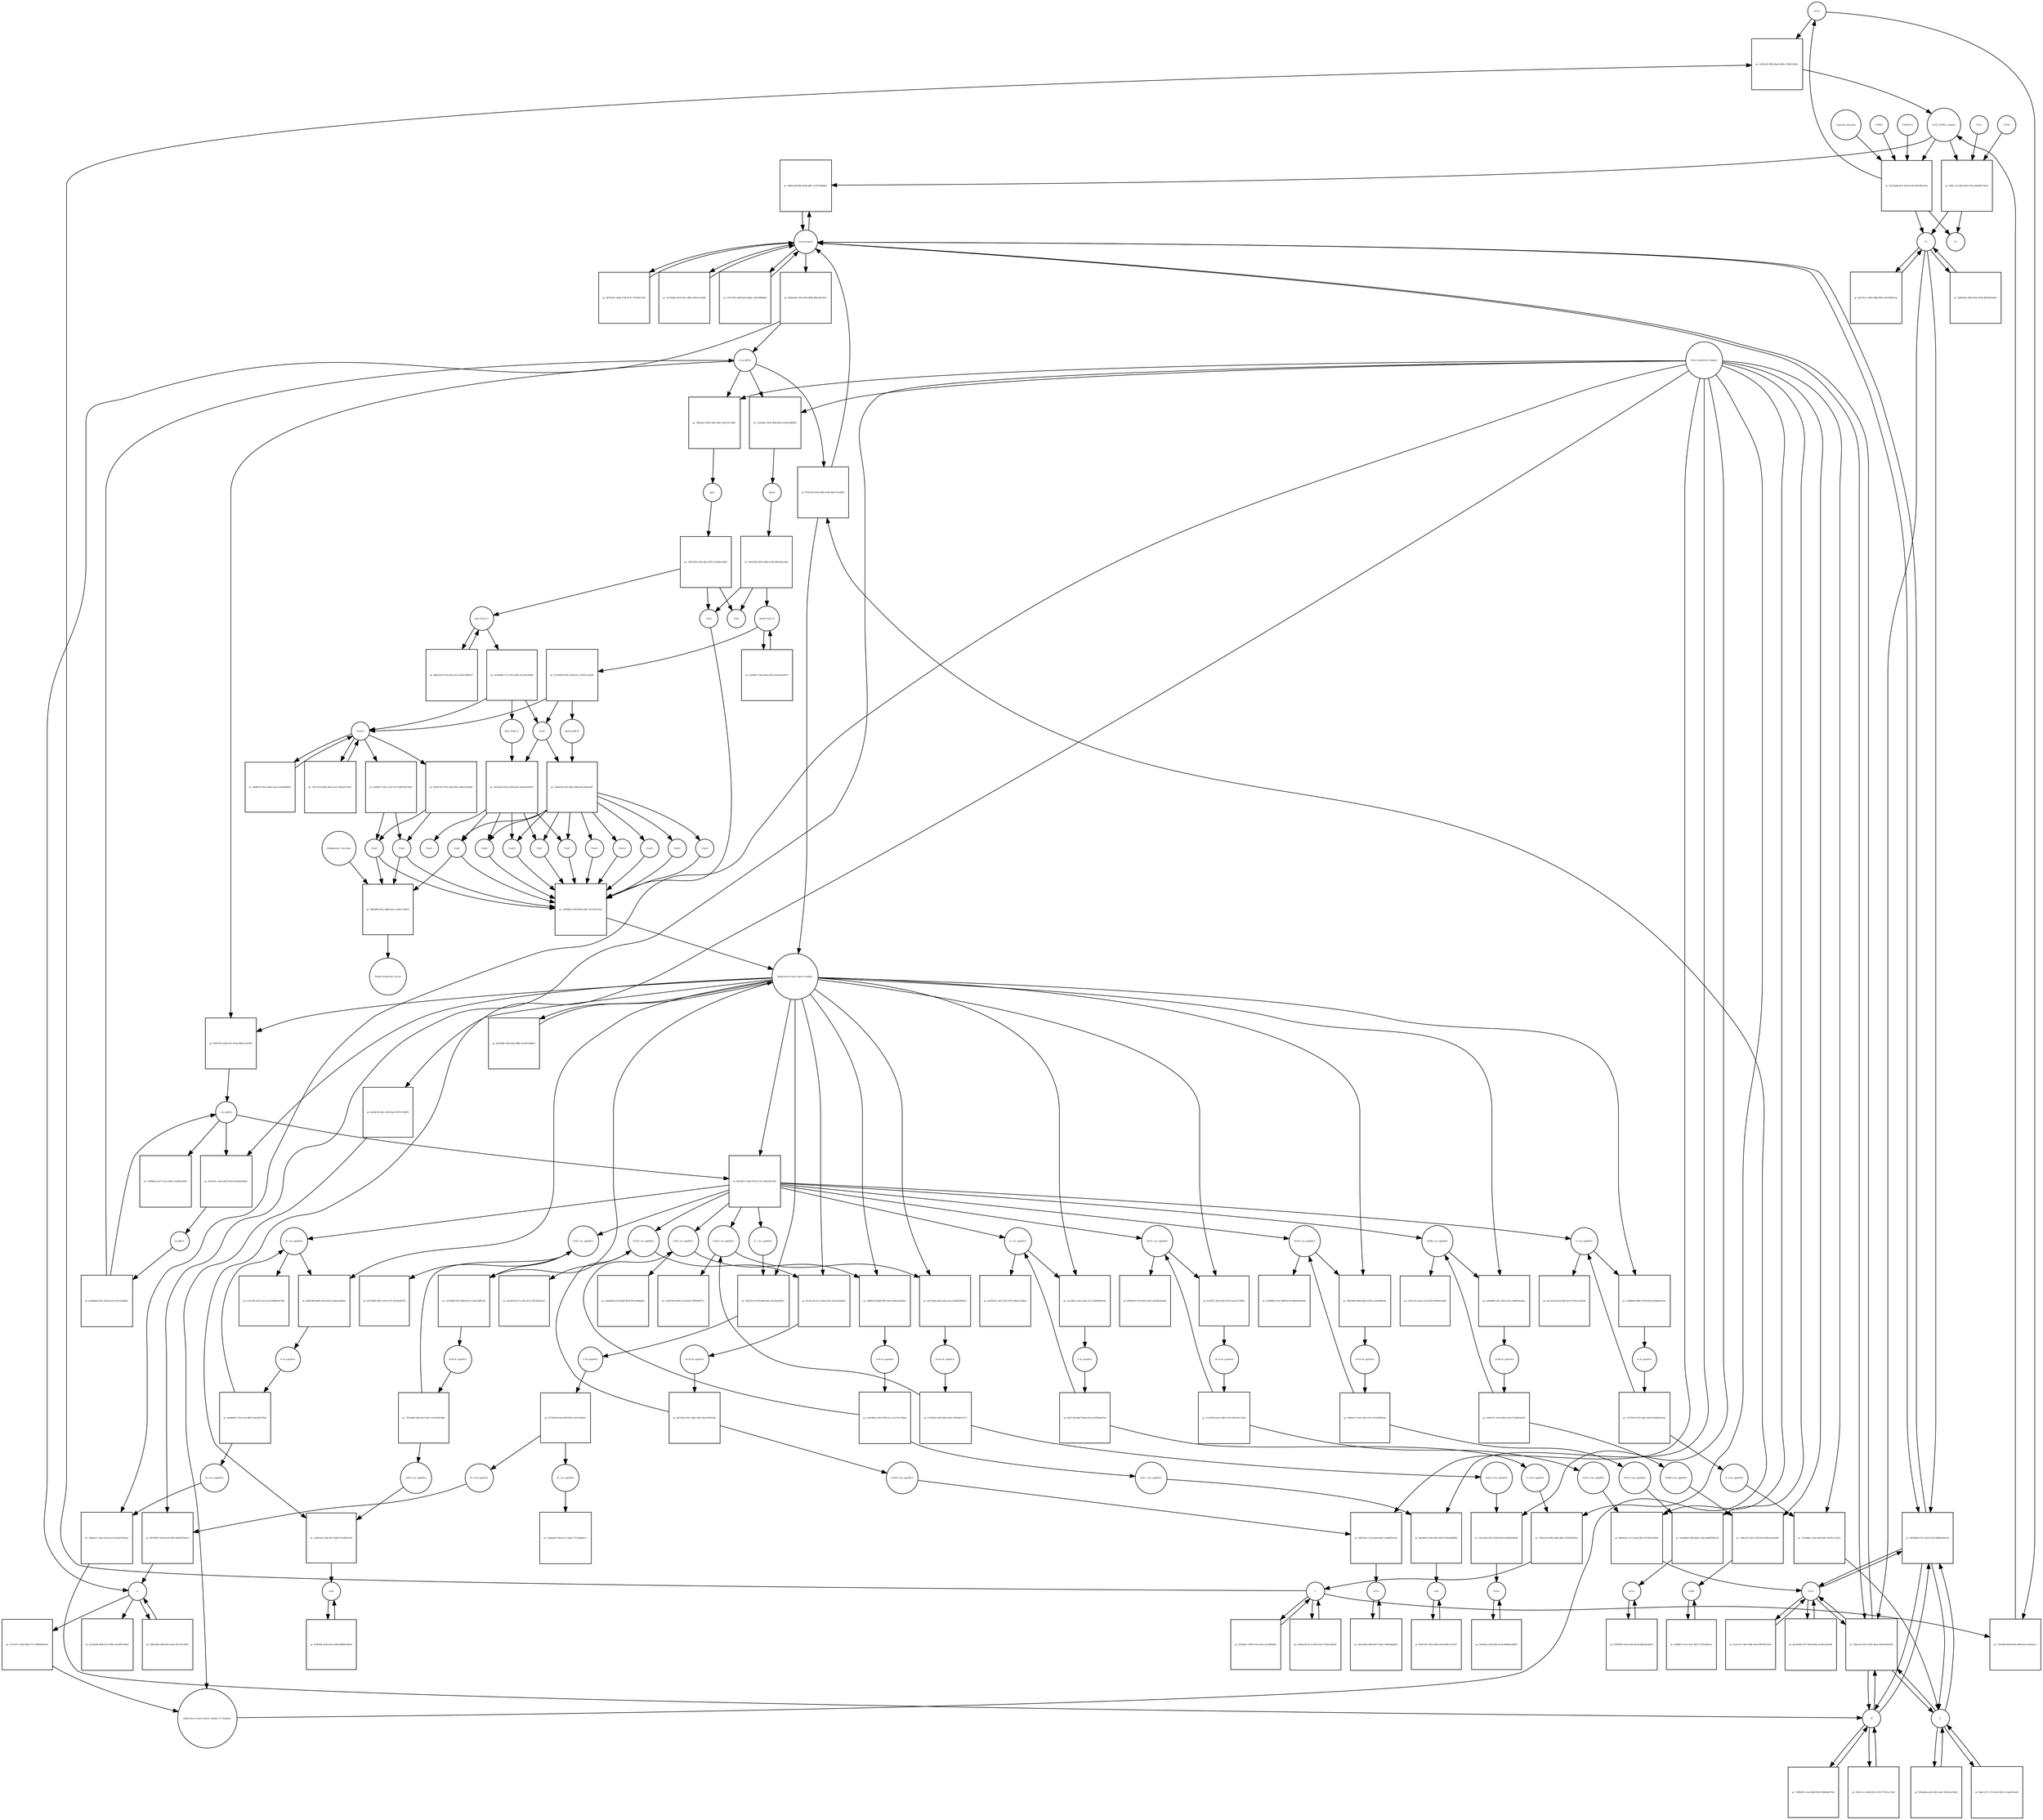strict digraph  {
ACE2 [annotation="", bipartite=0, cls=macromolecule, fontsize=4, label=ACE2, shape=circle];
"pr_163d1e25-3f66-4ba8-a40b-e72f4a7a93e1" [annotation="", bipartite=1, cls=process, fontsize=4, label="pr_163d1e25-3f66-4ba8-a40b-e72f4a7a93e1", shape=square];
"ACE2_SPIKE complex" [annotation="", bipartite=0, cls=complex, fontsize=4, label="ACE2_SPIKE complex", shape=circle];
S [annotation=urn_miriam_uniprot_P0DTC2, bipartite=0, cls=macromolecule, fontsize=4, label=S, shape=circle];
Nucleocapsid [annotation="urn_miriam_obo.go_GO%3A0019013", bipartite=0, cls=complex, fontsize=4, label=Nucleocapsid, shape=circle];
"pr_690dc168-b0fe-4629-b887-1e50c828b824" [annotation="", bipartite=1, cls=process, fontsize=4, label="pr_690dc168-b0fe-4629-b887-1e50c828b824", shape=square];
"pr_3b9cc11a-f4b2-4b10-9554-4b0ef8c74e18" [annotation="", bipartite=1, cls=process, fontsize=4, label="pr_3b9cc11a-f4b2-4b10-9554-4b0ef8c74e18", shape=square];
S2 [annotation=urn_miriam_interpro_IPR002552, bipartite=0, cls=macromolecule, fontsize=4, label=S2, shape=circle];
CTSB [annotation="", bipartite=0, cls=macromolecule, fontsize=4, label=CTSB, shape=circle];
CTSL [annotation="", bipartite=0, cls=macromolecule, fontsize=4, label=CTSL, shape=circle];
S1 [annotation=urn_miriam_interpro_IPR002551, bipartite=0, cls=macromolecule, fontsize=4, label=S1, shape=circle];
"pr_7f3cbf09-8e9d-4d1b-96d0-de1c52e0e3ce" [annotation="", bipartite=1, cls=process, fontsize=4, label="pr_7f3cbf09-8e9d-4d1b-96d0-de1c52e0e3ce", shape=square];
"pr_5fbea223-8013-4387-bbee-d29ad1b0519d" [annotation="", bipartite=1, cls=process, fontsize=4, label="pr_5fbea223-8013-4387-bbee-d29ad1b0519d", shape=square];
E [annotation=urn_miriam_uniprot_P0DTC4, bipartite=0, cls=macromolecule, fontsize=4, label=E, shape=circle];
M [annotation=urn_miriam_uniprot_P0DTC5, bipartite=0, cls=macromolecule, fontsize=4, label=M, shape=circle];
Orf7a [annotation=urn_miriam_uniprot_P0DTC7, bipartite=0, cls=macromolecule, fontsize=4, label=Orf7a, shape=circle];
"pr_d3be4224-c04f-47b6-8468-48be24223fa7" [annotation="", bipartite=1, cls=process, fontsize=4, label="pr_d3be4224-c04f-47b6-8468-48be24223fa7", shape=square];
"(+)ss gRNA" [annotation=urn_miriam_refseq_NC_045512, bipartite=0, cls="nucleic acid feature", fontsize=4, label="(+)ss gRNA", shape=circle];
N [annotation=urn_miriam_uniprot_P0DTC9, bipartite=0, cls="macromolecule multimer", fontsize=4, label=N, shape=circle];
"pr_3b718141-16ab-473d-9176-c7f53957c4f2" [annotation="", bipartite=1, cls=process, fontsize=4, label="pr_3b718141-16ab-473d-9176-c7f53957c4f2", shape=square];
"pr_3e73e64a-97a0-42ca-a80e-e6f4cf132438" [annotation="", bipartite=1, cls=process, fontsize=4, label="pr_3e73e64a-97a0-42ca-a80e-e6f4cf132438", shape=square];
"pr_5acb2fd4-28dd-4c21-89dc-da76987180e4" [annotation="", bipartite=1, cls=process, fontsize=4, label="pr_5acb2fd4-28dd-4c21-89dc-da76987180e4", shape=square];
"pr_29d2c8dd-5389-4fe5-a50a-f97ccf5c46d7" [annotation="", bipartite=1, cls=process, fontsize=4, label="pr_29d2c8dd-5389-4fe5-a50a-f97ccf5c46d7", shape=square];
"N (+)ss sgmRNA" [annotation=urn_miriam_ncbigene_43740575, bipartite=0, cls="nucleic acid feature", fontsize=4, label="N (+)ss sgmRNA", shape=circle];
"pr_d9749967-e60e-4c85-9f09-a8fb8259eacb" [annotation="", bipartite=1, cls=process, fontsize=4, label="pr_d9749967-e60e-4c85-9f09-a8fb8259eacb", shape=square];
"Host translation complex" [annotation="urn_miriam_obo.go_GO%3A0070992", bipartite=0, cls=complex, fontsize=4, label="Host translation complex", shape=circle];
"pr_51673362-446d-4a5d-bbda-c285c9848262" [annotation="", bipartite=1, cls=process, fontsize=4, label="pr_51673362-446d-4a5d-bbda-c285c9848262", shape=square];
"pr_9e222b9d-0fc5-4218-9c46-65fc09f1253a" [annotation="", bipartite=1, cls=process, fontsize=4, label="pr_9e222b9d-0fc5-4218-9c46-65fc09f1253a", shape=square];
FURIN [annotation="", bipartite=0, cls=macromolecule, fontsize=4, label=FURIN, shape=circle];
TMPRSS2 [annotation="", bipartite=0, cls=macromolecule, fontsize=4, label=TMPRSS2, shape=circle];
"Camostat mesylate" [annotation="urn_miriam_pubchem.compound_2536", bipartite=0, cls="simple chemical", fontsize=4, label="Camostat mesylate", shape=circle];
"pr_40d1eb41-43b0-49a5-9e50-dff56d20206a" [annotation="", bipartite=1, cls=process, fontsize=4, label="pr_40d1eb41-43b0-49a5-9e50-dff56d20206a", shape=square];
"Replication transcription complex_N oligomer" [annotation="", bipartite=0, cls=complex, fontsize=4, label="Replication transcription complex_N oligomer", shape=circle];
"pr_9f7b23e5-0fe8-49d5-ae4b-bde472aee84e" [annotation="", bipartite=1, cls=process, fontsize=4, label="pr_9f7b23e5-0fe8-49d5-ae4b-bde472aee84e", shape=square];
"Replication transcription complex" [annotation="", bipartite=0, cls=complex, fontsize=4, label="Replication transcription complex", shape=circle];
"pr_6f939803-0147-4dcb-97df-04b89a9b415d" [annotation="", bipartite=1, cls=process, fontsize=4, label="pr_6f939803-0147-4dcb-97df-04b89a9b415d", shape=square];
"pr_da573ce7-2b02-4bbb-9942-410358001cbc" [annotation="", bipartite=1, cls=process, fontsize=4, label="pr_da573ce7-2b02-4bbb-9942-410358001cbc", shape=square];
"pp1a Nsp3-11" [annotation=urn_miriam_uniprot_P0DTC1, bipartite=0, cls=macromolecule, fontsize=4, label="pp1a Nsp3-11", shape=circle];
"pr_dc9a688e-72c2-4f1d-9d5a-bc024fcfbbbb" [annotation="", bipartite=1, cls=process, fontsize=4, label="pr_dc9a688e-72c2-4f1d-9d5a-bc024fcfbbbb", shape=square];
"pp1a Nsp6-11" [annotation=urn_miriam_uniprot_P0DTC1, bipartite=0, cls=macromolecule, fontsize=4, label="pp1a Nsp6-11", shape=circle];
"Nsp3-4" [annotation="urn_miriam_ncbiprotein_YP_009725299|urn_miriam_ncbiprotein_YP_009725300", bipartite=0, cls=macromolecule, fontsize=4, label="Nsp3-4", shape=circle];
Nsp5 [annotation=urn_miriam_ncbiprotein_YP_009725301, bipartite=0, cls="macromolecule multimer", fontsize=4, label=Nsp5, shape=circle];
"Endoplasmic reticulum" [annotation="urn_miriam_obo.go_GO%3A0005783", bipartite=0, cls=complex, fontsize=4, label="Endoplasmic reticulum", shape=circle];
"pr_df0dd34f-04ca-4d8f-aaea-ca49a1720919" [annotation="", bipartite=1, cls=process, fontsize=4, label="pr_df0dd34f-04ca-4d8f-aaea-ca49a1720919", shape=square];
"Double-membrane vesicle" [annotation="urn_miriam_obo.go_GO%3A0039718", bipartite=0, cls=complex, fontsize=4, label="Double-membrane vesicle", shape=circle];
Nsp4 [annotation=urn_miriam_ncbiprotein_YP_009725300, bipartite=0, cls=macromolecule, fontsize=4, label=Nsp4, shape=circle];
Nsp3 [annotation=urn_miriam_ncbiprotein_YP_009725299, bipartite=0, cls=macromolecule, fontsize=4, label=Nsp3, shape=circle];
Nsp6 [annotation=urn_miriam_ncbiprotein_YP_009725302, bipartite=0, cls=macromolecule, fontsize=4, label=Nsp6, shape=circle];
"pr_d8deb330-6728-4691-bcae-d3f5c0688197" [annotation="", bipartite=1, cls=process, fontsize=4, label="pr_d8deb330-6728-4691-bcae-d3f5c0688197", shape=square];
"pr_dd96f374-96c6-40fa-a05a-a1b03f0b6b5f" [annotation="", bipartite=1, cls=process, fontsize=4, label="pr_dd96f374-96c6-40fa-a05a-a1b03f0b6b5f", shape=square];
"pp1ab Nsp3-16" [annotation=urn_miriam_uniprot_P0DTD1, bipartite=0, cls=macromolecule, fontsize=4, label="pp1ab Nsp3-16", shape=circle];
"pr_c9effbd7-258e-46a6-9544-2a9b14010075" [annotation="", bipartite=1, cls=process, fontsize=4, label="pr_c9effbd7-258e-46a6-9544-2a9b14010075", shape=square];
"pr_97e2d83f-6506-47db-a8a7-224261c3aa96" [annotation="", bipartite=1, cls=process, fontsize=4, label="pr_97e2d83f-6506-47db-a8a7-224261c3aa96", shape=square];
"pp1ab nsp6-16" [annotation=urn_miriam_uniprot_P0DTD1, bipartite=0, cls=macromolecule, fontsize=4, label="pp1ab nsp6-16", shape=circle];
"pr_749f0497-e1a2-46d9-9835-f49d04af793a" [annotation="", bipartite=1, cls=process, fontsize=4, label="pr_749f0497-e1a2-46d9-9835-f49d04af793a", shape=square];
"pr_958de4ba-ab55-4ff2-b2dc-1091e6a7d836" [annotation="", bipartite=1, cls=process, fontsize=4, label="pr_958de4ba-ab55-4ff2-b2dc-1091e6a7d836", shape=square];
"pr_4c4be53b-42c3-434e-b33a-f7d1b13fdc45" [annotation="", bipartite=1, cls=process, fontsize=4, label="pr_4c4be53b-42c3-434e-b33a-f7d1b13fdc45", shape=square];
"pr_03bc11c1-a208-4031-b729-7f75e5c17bef" [annotation="", bipartite=1, cls=process, fontsize=4, label="pr_03bc11c1-a208-4031-b729-7f75e5c17bef", shape=square];
"pr_88ae7c07-1755-4e5e-9591-313ae95c9a61" [annotation="", bipartite=1, cls=process, fontsize=4, label="pr_88ae7c07-1755-4e5e-9591-313ae95c9a61", shape=square];
"pr_b25f0a4c-7084-4c5e-a3fd-c1a14fff8266" [annotation="", bipartite=1, cls=process, fontsize=4, label="pr_b25f0a4c-7084-4c5e-a3fd-c1a14fff8266", shape=square];
"pr_41aecb27-2b97-4fbe-9e62-f8b7f0f7a0cb" [annotation="", bipartite=1, cls=process, fontsize=4, label="pr_41aecb27-2b97-4fbe-9e62-f8b7f0f7a0cb", shape=square];
Orf6 [annotation=urn_miriam_uniprot_P0DTC6, bipartite=0, cls=macromolecule, fontsize=4, label=Orf6, shape=circle];
"pr_883f7527-583a-406e-84cd-fffb11315911" [annotation="", bipartite=1, cls=process, fontsize=4, label="pr_883f7527-583a-406e-84cd-fffb11315911", shape=square];
Orf3a [annotation=urn_miriam_uniprot_P0DTC3, bipartite=0, cls=macromolecule, fontsize=4, label=Orf3a, shape=circle];
"pr_1feb5f5a-235b-4f8c-bc3b-d8d4fae950f6" [annotation="", bipartite=1, cls=process, fontsize=4, label="pr_1feb5f5a-235b-4f8c-bc3b-d8d4fae950f6", shape=square];
Orf8 [annotation=urn_miriam_uniprot_P0DTC8, bipartite=0, cls=macromolecule, fontsize=4, label=Orf8, shape=circle];
"pr_619ff49e-0228-42ea-a000-09df8ac8f43e" [annotation="", bipartite=1, cls=process, fontsize=4, label="pr_619ff49e-0228-42ea-a000-09df8ac8f43e", shape=square];
Orf9b [annotation=urn_miriam_uniprot_P0DTD2, bipartite=0, cls=macromolecule, fontsize=4, label=Orf9b, shape=circle];
"pr_d344fb71-fcee-4e2c-9f55-277f5a069c1a" [annotation="", bipartite=1, cls=process, fontsize=4, label="pr_d344fb71-fcee-4e2c-9f55-277f5a069c1a", shape=square];
Orf14 [annotation=urn_miriam_uniprot_P0DTD3, bipartite=0, cls=macromolecule, fontsize=4, label=Orf14, shape=circle];
"pr_d7f94083-55e6-4242-8e18-afbda3b2db16" [annotation="", bipartite=1, cls=process, fontsize=4, label="pr_d7f94083-55e6-4242-8e18-afbda3b2db16", shape=square];
Orf7b [annotation=urn_miriam_uniprot_P0DTD8, bipartite=0, cls=macromolecule, fontsize=4, label=Orf7b, shape=circle];
"pr_66a219db-3090-4837-9506-798a658bddaf" [annotation="", bipartite=1, cls=process, fontsize=4, label="pr_66a219db-3090-4837-9506-798a658bddaf", shape=square];
"pr_da12a066-07f7-405b-89da-2ae9ec92e93b" [annotation="", bipartite=1, cls=process, fontsize=4, label="pr_da12a066-07f7-405b-89da-2ae9ec92e93b", shape=square];
"M (+)ss sgmRNA" [annotation="", bipartite=0, cls="nucleic acid feature", fontsize=4, label="M (+)ss sgmRNA", shape=circle];
"pr_390a8e1c-29a5-4c2b-bca5-812b6979daaa" [annotation="", bipartite=1, cls=process, fontsize=4, label="pr_390a8e1c-29a5-4c2b-bca5-812b6979daaa", shape=square];
"E (+)ss sgmRNA" [annotation="", bipartite=0, cls="nucleic acid feature", fontsize=4, label="E (+)ss sgmRNA", shape=circle];
"pr_7a10408c-3a26-4d28-b8f1-fe697ce1e651" [annotation="", bipartite=1, cls=process, fontsize=4, label="pr_7a10408c-3a26-4d28-b8f1-fe697ce1e651", shape=square];
"S (+)ss sgmRNA" [annotation="", bipartite=0, cls="nucleic acid feature", fontsize=4, label="S (+)ss sgmRNA", shape=circle];
"pr_1382ca63-998a-40d2-8baf-35559fe8d20c" [annotation="", bipartite=1, cls=process, fontsize=4, label="pr_1382ca63-998a-40d2-8baf-35559fe8d20c", shape=square];
"Orf7a (+)ss sgmRNA" [annotation="", bipartite=0, cls="nucleic acid feature", fontsize=4, label="Orf7a (+)ss sgmRNA", shape=circle];
"pr_8646023c-2e7e-4e9a-8815-01554fcbb5b9" [annotation="", bipartite=1, cls=process, fontsize=4, label="pr_8646023c-2e7e-4e9a-8815-01554fcbb5b9", shape=square];
"Orf6  (+)ss sgmRNA" [annotation="", bipartite=0, cls="nucleic acid feature", fontsize=4, label="Orf6  (+)ss sgmRNA", shape=circle];
"pr_84aef9c6-cf08-4091-a045-67841bd8f685" [annotation="", bipartite=1, cls=process, fontsize=4, label="pr_84aef9c6-cf08-4091-a045-67841bd8f685", shape=square];
"Orf3a (+)ss sgmRNA" [annotation="", bipartite=0, cls="nucleic acid feature", fontsize=4, label="Orf3a (+)ss sgmRNA", shape=circle];
"pr_1ebc234c-8413-4308-861b-8af9382df048" [annotation="", bipartite=1, cls=process, fontsize=4, label="pr_1ebc234c-8413-4308-861b-8af9382df048", shape=square];
"Orf8 (+)ss sgmRNA" [annotation="", bipartite=0, cls="nucleic acid feature", fontsize=4, label="Orf8 (+)ss sgmRNA", shape=circle];
"pr_a3002ee3-18bf-4f57-9b08-f75e996a205f" [annotation="", bipartite=1, cls=process, fontsize=4, label="pr_a3002ee3-18bf-4f57-9b08-f75e996a205f", shape=square];
"Orf9b (+)ss sgmRNA" [annotation="", bipartite=0, cls="nucleic acid feature", fontsize=4, label="Orf9b (+)ss sgmRNA", shape=circle];
"pr_7a6bce7f-a3f3-4198-93e9-08dcdc45e69b" [annotation="", bipartite=1, cls=process, fontsize=4, label="pr_7a6bce7f-a3f3-4198-93e9-08dcdc45e69b", shape=square];
"Orf14 (+)ss sgmRNA" [annotation="", bipartite=0, cls="nucleic acid feature", fontsize=4, label="Orf14 (+)ss sgmRNA", shape=circle];
"pr_3aed04eb-3f96-4d6a-a309-a686f0206c94" [annotation="", bipartite=1, cls=process, fontsize=4, label="pr_3aed04eb-3f96-4d6a-a309-a686f0206c94", shape=square];
"Orf7b (+)ss sgmRNA" [annotation="", bipartite=0, cls="nucleic acid feature", fontsize=4, label="Orf7b (+)ss sgmRNA", shape=circle];
"pr_6d4515bc-c3c6-4e6d-bdd7-eab0ff69c241" [annotation="", bipartite=1, cls=process, fontsize=4, label="pr_6d4515bc-c3c6-4e6d-bdd7-eab0ff69c241", shape=square];
"(-)ss gRNA" [annotation=urn_miriam_refseq_NC_045512, bipartite=0, cls="nucleic acid feature", fontsize=4, label="(-)ss gRNA", shape=circle];
"pr_e769b93a-a677-4c5e-a683-c20a84a1d841" [annotation="", bipartite=1, cls=process, fontsize=4, label="pr_e769b93a-a677-4c5e-a683-c20a84a1d841", shape=square];
"pr_17ee767c-5a00-4dfa-97a7-f99859b3f2cb" [annotation="", bipartite=1, cls=process, fontsize=4, label="pr_17ee767c-5a00-4dfa-97a7-f99859b3f2cb", shape=square];
"pr_52057914-e28f-4197-91da-d6f527a397b9" [annotation="", bipartite=1, cls=process, fontsize=4, label="pr_52057914-e28f-4197-91da-d6f527a397b9", shape=square];
"M (-)ss sgmRNA" [annotation=urn_miriam_ncbigene_43740571, bipartite=0, cls="nucleic acid feature", fontsize=4, label="M (-)ss sgmRNA", shape=circle];
"pr_e742cff0-2d7f-43a3-aa1f-d928ba0f7206" [annotation="", bipartite=1, cls=process, fontsize=4, label="pr_e742cff0-2d7f-43a3-aa1f-d928ba0f7206", shape=square];
"E (-)ss sgmRNA" [annotation=urn_miriam_ncbigene_43740570, bipartite=0, cls="nucleic acid feature", fontsize=4, label="E (-)ss sgmRNA", shape=circle];
"pr_6ac37a54-bf14-4df4-9ce9-435bcce59e0f" [annotation="", bipartite=1, cls=process, fontsize=4, label="pr_6ac37a54-bf14-4df4-9ce9-435bcce59e0f", shape=square];
"S (-)ss sgmRNA" [annotation="", bipartite=0, cls="nucleic acid feature", fontsize=4, label="S (-)ss sgmRNA", shape=circle];
"pr_b1928c62-1447-4762-8703-965dcc3f3fba" [annotation="", bipartite=1, cls=process, fontsize=4, label="pr_b1928c62-1447-4762-8703-965dcc3f3fba", shape=square];
"Orf7a (-)ss sgmRNA" [annotation="", bipartite=0, cls="nucleic acid feature", fontsize=4, label="Orf7a (-)ss sgmRNA", shape=circle];
"pr_887bbf43-f758-4655-ab07-39a492a28e4b" [annotation="", bipartite=1, cls=process, fontsize=4, label="pr_887bbf43-f758-4655-ab07-39a492a28e4b", shape=square];
"Orf6 (-)ss sgmRNA" [annotation="", bipartite=0, cls="nucleic acid feature", fontsize=4, label="Orf6 (-)ss sgmRNA", shape=circle];
"pr_24d3bfdb-0129-4069-8630-90c3636bafd3" [annotation="", bipartite=1, cls=process, fontsize=4, label="pr_24d3bfdb-0129-4069-8630-90c3636bafd3", shape=square];
"Orf3a (-)ss sgmRNA" [annotation="", bipartite=0, cls="nucleic acid feature", fontsize=4, label="Orf3a (-)ss sgmRNA", shape=circle];
"pr_3c495549-a949-4c39-a020-c98f5f68d77e" [annotation="", bipartite=1, cls=process, fontsize=4, label="pr_3c495549-a949-4c39-a020-c98f5f68d77e", shape=square];
"Orf8 (-)ss sgmRNA" [annotation="", bipartite=0, cls="nucleic acid feature", fontsize=4, label="Orf8 (-)ss sgmRNA", shape=circle];
"pr_9d728360-08b2-419e-b701-6f1fbee6f70f" [annotation="", bipartite=1, cls=process, fontsize=4, label="pr_9d728360-08b2-419e-b701-6f1fbee6f70f", shape=square];
"Orf9b (-)ss sgmRNA" [annotation="", bipartite=0, cls="nucleic acid feature", fontsize=4, label="Orf9b (-)ss sgmRNA", shape=circle];
"pr_c9037eea-ee81-413f-9a58-e9b5f63cfbfd" [annotation="", bipartite=1, cls=process, fontsize=4, label="pr_c9037eea-ee81-413f-9a58-e9b5f63cfbfd", shape=square];
"Orf14 (-)ss sgmRNA" [annotation="", bipartite=0, cls="nucleic acid feature", fontsize=4, label="Orf14 (-)ss sgmRNA", shape=circle];
"pr_570d0f63-410a-4898-bc38-699e85626504" [annotation="", bipartite=1, cls=process, fontsize=4, label="pr_570d0f63-410a-4898-bc38-699e85626504", shape=square];
"Orf7b (-)ss sgmRNA" [annotation="", bipartite=0, cls="nucleic acid feature", fontsize=4, label="Orf7b (-)ss sgmRNA", shape=circle];
"pr_c6e3870a-b77c-4dcf-8cf1-ef5730ea3a27" [annotation="", bipartite=1, cls=process, fontsize=4, label="pr_c6e3870a-b77c-4dcf-8cf1-ef5730ea3a27", shape=square];
"pr_af3d11ec-a423-4602-9635-43024eb58ad7" [annotation="", bipartite=1, cls=process, fontsize=4, label="pr_af3d11ec-a423-4602-9635-43024eb58ad7", shape=square];
"ds gRNA" [annotation=urn_miriam_refseq_NC_045512, bipartite=0, cls="nucleic acid feature", fontsize=4, label="ds gRNA", shape=circle];
"pr_d9561489-8b83-45a0-8054-cbda6a188fab" [annotation="", bipartite=1, cls=process, fontsize=4, label="pr_d9561489-8b83-45a0-8054-cbda6a188fab", shape=square];
"M ds sgmRNA" [annotation="", bipartite=0, cls="nucleic acid feature", fontsize=4, label="M ds sgmRNA", shape=circle];
"pr_13f9bb4d-385b-474b-8305-63ede8a674ac" [annotation="", bipartite=1, cls=process, fontsize=4, label="pr_13f9bb4d-385b-474b-8305-63ede8a674ac", shape=square];
"E ds sgmRNA" [annotation="", bipartite=0, cls="nucleic acid feature", fontsize=4, label="E ds sgmRNA", shape=circle];
"pr_1ac26bc2-316c-46a4-af73-3d206064cbfe" [annotation="", bipartite=1, cls=process, fontsize=4, label="pr_1ac26bc2-316c-46a4-af73-3d206064cbfe", shape=square];
"S ds sgmRNA" [annotation="", bipartite=0, cls="nucleic acid feature", fontsize=4, label="S ds sgmRNA", shape=circle];
"pr_fcb52ff7-5f0f-4430-975d-3ea45113906a" [annotation="", bipartite=1, cls=process, fontsize=4, label="pr_fcb52ff7-5f0f-4430-975d-3ea45113906a", shape=square];
"Orf7a ds sgmRNA" [annotation="", bipartite=0, cls="nucleic acid feature", fontsize=4, label="Orf7a ds sgmRNA", shape=circle];
"pr_5988ef78-b9d8-40f1-865a-666ea581d93c" [annotation="", bipartite=1, cls=process, fontsize=4, label="pr_5988ef78-b9d8-40f1-865a-666ea581d93c", shape=square];
"Orf6 ds sgmRNA" [annotation="", bipartite=0, cls="nucleic acid feature", fontsize=4, label="Orf6 ds sgmRNA", shape=circle];
"pr_d45720df-dd4a-424e-acfa-42648b306053" [annotation="", bipartite=1, cls=process, fontsize=4, label="pr_d45720df-dd4a-424e-acfa-42648b306053", shape=square];
"Orf3a ds sgmRNA" [annotation="", bipartite=0, cls="nucleic acid feature", fontsize=4, label="Orf3a ds sgmRNA", shape=circle];
"pr_c6153884-f293-4866-bd7b-533dc4d0975d" [annotation="", bipartite=1, cls=process, fontsize=4, label="pr_c6153884-f293-4866-bd7b-533dc4d0975d", shape=square];
"Orf8 ds sgmRNA" [annotation="", bipartite=0, cls="nucleic acid feature", fontsize=4, label="Orf8 ds sgmRNA", shape=circle];
"pr_ea6e8f49-22ec-4622-b1e5-504f814e44ce" [annotation="", bipartite=1, cls=process, fontsize=4, label="pr_ea6e8f49-22ec-4622-b1e5-504f814e44ce", shape=square];
"Orf9b ds sgmRNA" [annotation="", bipartite=0, cls="nucleic acid feature", fontsize=4, label="Orf9b ds sgmRNA", shape=circle];
"pr_78b14d82-6b0d-406a-b382-2ce0b383fa4e" [annotation="", bipartite=1, cls=process, fontsize=4, label="pr_78b14d82-6b0d-406a-b382-2ce0b383fa4e", shape=square];
"Orf14 ds sgmRNA" [annotation="", bipartite=0, cls="nucleic acid feature", fontsize=4, label="Orf14 ds sgmRNA", shape=circle];
"pr_d7c6c76a-5cc2-48aa-b12f-163c5a2b9ed3" [annotation="", bipartite=1, cls=process, fontsize=4, label="pr_d7c6c76a-5cc2-48aa-b12f-163c5a2b9ed3", shape=square];
"Orf7b ds sgmRNA" [annotation="", bipartite=0, cls="nucleic acid feature", fontsize=4, label="Orf7b ds sgmRNA", shape=circle];
"pr_b16bbdd2-6e6c-4d36-ab70-2f19c47b8b2e" [annotation="", bipartite=1, cls=process, fontsize=4, label="pr_b16bbdd2-6e6c-4d36-ab70-2f19c47b8b2e", shape=square];
"pr_de8dd682-7f2a-4c30-982f-a5dd3457003d" [annotation="", bipartite=1, cls=process, fontsize=4, label="pr_de8dd682-7f2a-4c30-982f-a5dd3457003d", shape=square];
"pr_c1f78100-3221-46dc-b8c8-85ab81fa92d1" [annotation="", bipartite=1, cls=process, fontsize=4, label="pr_c1f78100-3221-46dc-b8c8-85ab81fa92d1", shape=square];
"pr_8f3a71bd-8d07-46e4-81ea-467ffb80325d" [annotation="", bipartite=1, cls=process, fontsize=4, label="pr_8f3a71bd-8d07-46e4-81ea-467ffb80325d", shape=square];
"pr_57a18768-adc5-4805-a720-d2b3a9c1322b" [annotation="", bipartite=1, cls=process, fontsize=4, label="pr_57a18768-adc5-4805-a720-d2b3a9c1322b", shape=square];
"pr_c43c96ba-5180-4789-bcc3-2ac74e1520ea" [annotation="", bipartite=1, cls=process, fontsize=4, label="pr_c43c96ba-5180-4789-bcc3-2ac74e1520ea", shape=square];
"pr_27a95b3c-66f4-4995-be41-d78668252175" [annotation="", bipartite=1, cls=process, fontsize=4, label="pr_27a95b3c-66f4-4995-be41-d78668252175", shape=square];
"pr_7f35e466-5efb-4a27-bfa7-e1e819a87d66" [annotation="", bipartite=1, cls=process, fontsize=4, label="pr_7f35e466-5efb-4a27-bfa7-e1e819a87d66", shape=square];
"pr_eb0521f7-9cd3-48fa-a1b9-27edf959e879" [annotation="", bipartite=1, cls=process, fontsize=4, label="pr_eb0521f7-9cd3-48fa-a1b9-27edf959e879", shape=square];
"pr_289dcfc7-2c8c-4bf1-a121-191695ff83a0" [annotation="", bipartite=1, cls=process, fontsize=4, label="pr_289dcfc7-2c8c-4bf1-a121-191695ff83a0", shape=square];
"pr_db7326c9-82f1-48bc-8603-fbbc639022d5" [annotation="", bipartite=1, cls=process, fontsize=4, label="pr_db7326c9-82f1-48bc-8603-fbbc639022d5", shape=square];
"N  (-)ss sgmRNA" [annotation=urn_miriam_ncbigene_43740575, bipartite=0, cls="nucleic acid feature", fontsize=4, label="N  (-)ss sgmRNA", shape=circle];
"pr_02b7b130-4750-4fd0-8a6e-38726c6a0911" [annotation="", bipartite=1, cls=process, fontsize=4, label="pr_02b7b130-4750-4fd0-8a6e-38726c6a0911", shape=square];
"N ds sgmRNA" [annotation="", bipartite=0, cls="nucleic acid feature", fontsize=4, label="N ds sgmRNA", shape=circle];
"pr_5575d10b-faa8-4589-8b52-cfef1ef9dd1c" [annotation="", bipartite=1, cls=process, fontsize=4, label="pr_5575d10b-faa8-4589-8b52-cfef1ef9dd1c", shape=square];
"N (-)ss sgmRNA" [annotation="", bipartite=0, cls="nucleic acid feature", fontsize=4, label="N (-)ss sgmRNA", shape=circle];
pp1ab [annotation=urn_miriam_uniprot_P0DTD1, bipartite=0, cls=macromolecule, fontsize=4, label=pp1ab, shape=circle];
"pr_50e52d36-b818-42bb-a530-58be5b3a3a65" [annotation="", bipartite=1, cls=process, fontsize=4, label="pr_50e52d36-b818-42bb-a530-58be5b3a3a65", shape=square];
Nsp2 [annotation=urn_miriam_ncbiprotein_YP_009725298, bipartite=0, cls=macromolecule, fontsize=4, label=Nsp2, shape=circle];
Nsp1 [annotation=urn_miriam_ncbiprotein_YP_009725297, bipartite=0, cls=macromolecule, fontsize=4, label=Nsp1, shape=circle];
pp1a [annotation=urn_miriam_uniprot_P0DTC1, bipartite=0, cls=macromolecule, fontsize=4, label=pp1a, shape=circle];
"pr_c9613e05-e52e-40a1-81f9-7a500fc40380" [annotation="", bipartite=1, cls=process, fontsize=4, label="pr_c9613e05-e52e-40a1-81f9-7a500fc40380", shape=square];
"pr_52973156-4085-4e6a-ac92-5b9ad7f3329c" [annotation="", bipartite=1, cls=process, fontsize=4, label="pr_52973156-4085-4e6a-ac92-5b9ad7f3329c", shape=square];
"pr_6cb85f77-981c-4141-9153-84fd168745b4" [annotation="", bipartite=1, cls=process, fontsize=4, label="pr_6cb85f77-981c-4141-9153-84fd168745b4", shape=square];
"pr_de38373b-7e63-42b8-9f8e-34b6225618fd" [annotation="", bipartite=1, cls=process, fontsize=4, label="pr_de38373b-7e63-42b8-9f8e-34b6225618fd", shape=square];
"pr_9a356a2b-622d-4040-85b1-be209c83619f" [annotation="", bipartite=1, cls=process, fontsize=4, label="pr_9a356a2b-622d-4040-85b1-be209c83619f", shape=square];
Nsp7 [annotation=urn_miriam_ncbiprotein_YP_009725303, bipartite=0, cls=macromolecule, fontsize=4, label=Nsp7, shape=circle];
Nsp8 [annotation=urn_miriam_ncbiprotein_YP_009725304, bipartite=0, cls=macromolecule, fontsize=4, label=Nsp8, shape=circle];
Nsp9 [annotation=urn_miriam_ncbiprotein_YP_009725305, bipartite=0, cls=macromolecule, fontsize=4, label=Nsp9, shape=circle];
Nsp10 [annotation=urn_miriam_ncbiprotein_YP_009725306, bipartite=0, cls=macromolecule, fontsize=4, label=Nsp10, shape=circle];
Nsp11 [annotation=urn_miriam_ncbiprotein_YP_009725312, bipartite=0, cls=macromolecule, fontsize=4, label=Nsp11, shape=circle];
"pr_cdbef54f-e3d3-48b3-94db-492344de28f7" [annotation="", bipartite=1, cls=process, fontsize=4, label="pr_cdbef54f-e3d3-48b3-94db-492344de28f7", shape=square];
Nsp13 [annotation=urn_miriam_ncbiprotein_YP_009725308, bipartite=0, cls=macromolecule, fontsize=4, label=Nsp13, shape=circle];
Nsp12 [annotation=urn_miriam_ncbiprotein_YP_009725307, bipartite=0, cls=macromolecule, fontsize=4, label=Nsp12, shape=circle];
Nsp16 [annotation=urn_miriam_ncbiprotein_YP_009725311, bipartite=0, cls=macromolecule, fontsize=4, label=Nsp16, shape=circle];
Nsp15 [annotation=urn_miriam_ncbiprotein_YP_009725310, bipartite=0, cls=macromolecule, fontsize=4, label=Nsp15, shape=circle];
Nsp14 [annotation=urn_miriam_ncbiprotein_YP_009725309, bipartite=0, cls=macromolecule, fontsize=4, label=Nsp14, shape=circle];
"pr_c058686e-3496-462d-ab97-10c02141141c" [annotation="", bipartite=1, cls=process, fontsize=4, label="pr_c058686e-3496-462d-ab97-10c02141141c", shape=square];
"pr_5fb54ae1-b44c-404c-9a81-d44122c79dd7" [annotation="", bipartite=1, cls=process, fontsize=4, label="pr_5fb54ae1-b44c-404c-9a81-d44122c79dd7", shape=square];
"pr_3105edac-d055-4f64-bdc8-5e6d229dd285" [annotation="", bipartite=1, cls=process, fontsize=4, label="pr_3105edac-d055-4f64-bdc8-5e6d229dd285", shape=square];
"pr_a188abf9-740a-4cc1-a8a8-711194d43acc" [annotation="", bipartite=1, cls=process, fontsize=4, label="pr_a188abf9-740a-4cc1-a8a8-711194d43acc", shape=square];
"pr_aff51d89-2429-4262-8862-6120b31d8e01" [annotation="", bipartite=1, cls=process, fontsize=4, label="pr_aff51d89-2429-4262-8862-6120b31d8e01", shape=square];
"pr_bd5b67eb-9bcc-4f42-8ae3-f87b1794f0f2" [annotation="", bipartite=1, cls=process, fontsize=4, label="pr_bd5b67eb-9bcc-4f42-8ae3-f87b1794f0f2", shape=square];
"pr_60c8597f-3a96-475a-917b-c936a2621569" [annotation="", bipartite=1, cls=process, fontsize=4, label="pr_60c8597f-3a96-475a-917b-c936a2621569", shape=square];
ACE2 -> "pr_163d1e25-3f66-4ba8-a40b-e72f4a7a93e1"  [annotation="", interaction_type=consumption];
ACE2 -> "pr_7f3cbf09-8e9d-4d1b-96d0-de1c52e0e3ce"  [annotation="", interaction_type=consumption];
"pr_163d1e25-3f66-4ba8-a40b-e72f4a7a93e1" -> "ACE2_SPIKE complex"  [annotation="", interaction_type=production];
"ACE2_SPIKE complex" -> "pr_690dc168-b0fe-4629-b887-1e50c828b824"  [annotation="urn_miriam_pubmed_32142651|urn_miriam_pubmed_32094589|urn_miriam_taxonomy_2697049", interaction_type=stimulation];
"ACE2_SPIKE complex" -> "pr_3b9cc11a-f4b2-4b10-9554-4b0ef8c74e18"  [annotation="", interaction_type=consumption];
"ACE2_SPIKE complex" -> "pr_9e222b9d-0fc5-4218-9c46-65fc09f1253a"  [annotation="", interaction_type=consumption];
S -> "pr_163d1e25-3f66-4ba8-a40b-e72f4a7a93e1"  [annotation="", interaction_type=consumption];
S -> "pr_7f3cbf09-8e9d-4d1b-96d0-de1c52e0e3ce"  [annotation="", interaction_type=consumption];
S -> "pr_4c4be53b-42c3-434e-b33a-f7d1b13fdc45"  [annotation="", interaction_type=consumption];
S -> "pr_b25f0a4c-7084-4c5e-a3fd-c1a14fff8266"  [annotation="", interaction_type=consumption];
Nucleocapsid -> "pr_690dc168-b0fe-4629-b887-1e50c828b824"  [annotation="", interaction_type=consumption];
Nucleocapsid -> "pr_5fbea223-8013-4387-bbee-d29ad1b0519d"  [annotation="", interaction_type=consumption];
Nucleocapsid -> "pr_d3be4224-c04f-47b6-8468-48be24223fa7"  [annotation="", interaction_type=consumption];
Nucleocapsid -> "pr_3b718141-16ab-473d-9176-c7f53957c4f2"  [annotation="", interaction_type=consumption];
Nucleocapsid -> "pr_3e73e64a-97a0-42ca-a80e-e6f4cf132438"  [annotation="", interaction_type=consumption];
Nucleocapsid -> "pr_51673362-446d-4a5d-bbda-c285c9848262"  [annotation="", interaction_type=consumption];
Nucleocapsid -> "pr_6f939803-0147-4dcb-97df-04b89a9b415d"  [annotation="", interaction_type=consumption];
"pr_690dc168-b0fe-4629-b887-1e50c828b824" -> Nucleocapsid  [annotation="", interaction_type=production];
"pr_3b9cc11a-f4b2-4b10-9554-4b0ef8c74e18" -> S2  [annotation="", interaction_type=production];
"pr_3b9cc11a-f4b2-4b10-9554-4b0ef8c74e18" -> S1  [annotation="", interaction_type=production];
S2 -> "pr_5fbea223-8013-4387-bbee-d29ad1b0519d"  [annotation="urn_miriam_pubmed_32142651|urn_miriam_pubmed_32094589|urn_miriam_pubmed_32047258|urn_miriam_taxonomy_2697049", interaction_type=stimulation];
S2 -> "pr_40d1eb41-43b0-49a5-9e50-dff56d20206a"  [annotation="", interaction_type=consumption];
S2 -> "pr_6f939803-0147-4dcb-97df-04b89a9b415d"  [annotation="urn_miriam_pubmed_32142651|urn_miriam_pubmed_32047258|urn_miriam_taxonomy_2697049", interaction_type=stimulation];
S2 -> "pr_da573ce7-2b02-4bbb-9942-410358001cbc"  [annotation="", interaction_type=consumption];
CTSB -> "pr_3b9cc11a-f4b2-4b10-9554-4b0ef8c74e18"  [annotation="urn_miriam_pubmed_32142651|urn_miriam_taxonomy_2697049", interaction_type=catalysis];
CTSL -> "pr_3b9cc11a-f4b2-4b10-9554-4b0ef8c74e18"  [annotation="urn_miriam_pubmed_32142651|urn_miriam_taxonomy_2697049", interaction_type=catalysis];
"pr_7f3cbf09-8e9d-4d1b-96d0-de1c52e0e3ce" -> "ACE2_SPIKE complex"  [annotation="", interaction_type=production];
"pr_5fbea223-8013-4387-bbee-d29ad1b0519d" -> Nucleocapsid  [annotation="", interaction_type=production];
"pr_5fbea223-8013-4387-bbee-d29ad1b0519d" -> E  [annotation="", interaction_type=production];
"pr_5fbea223-8013-4387-bbee-d29ad1b0519d" -> M  [annotation="", interaction_type=production];
"pr_5fbea223-8013-4387-bbee-d29ad1b0519d" -> Orf7a  [annotation="", interaction_type=production];
E -> "pr_5fbea223-8013-4387-bbee-d29ad1b0519d"  [annotation="", interaction_type=consumption];
E -> "pr_6f939803-0147-4dcb-97df-04b89a9b415d"  [annotation="", interaction_type=consumption];
E -> "pr_958de4ba-ab55-4ff2-b2dc-1091e6a7d836"  [annotation="", interaction_type=consumption];
E -> "pr_88ae7c07-1755-4e5e-9591-313ae95c9a61"  [annotation="", interaction_type=consumption];
M -> "pr_5fbea223-8013-4387-bbee-d29ad1b0519d"  [annotation="", interaction_type=consumption];
M -> "pr_6f939803-0147-4dcb-97df-04b89a9b415d"  [annotation="", interaction_type=consumption];
M -> "pr_749f0497-e1a2-46d9-9835-f49d04af793a"  [annotation="", interaction_type=consumption];
M -> "pr_03bc11c1-a208-4031-b729-7f75e5c17bef"  [annotation="", interaction_type=consumption];
Orf7a -> "pr_5fbea223-8013-4387-bbee-d29ad1b0519d"  [annotation="", interaction_type=consumption];
Orf7a -> "pr_6f939803-0147-4dcb-97df-04b89a9b415d"  [annotation="", interaction_type=consumption];
Orf7a -> "pr_41aecb27-2b97-4fbe-9e62-f8b7f0f7a0cb"  [annotation="", interaction_type=consumption];
Orf7a -> "pr_da12a066-07f7-405b-89da-2ae9ec92e93b"  [annotation="", interaction_type=consumption];
"pr_d3be4224-c04f-47b6-8468-48be24223fa7" -> "(+)ss gRNA"  [annotation="", interaction_type=production];
"pr_d3be4224-c04f-47b6-8468-48be24223fa7" -> N  [annotation="", interaction_type=production];
"(+)ss gRNA" -> "pr_9f7b23e5-0fe8-49d5-ae4b-bde472aee84e"  [annotation="", interaction_type=consumption];
"(+)ss gRNA" -> "pr_52057914-e28f-4197-91da-d6f527a397b9"  [annotation="", interaction_type=consumption];
"(+)ss gRNA" -> "pr_5fb54ae1-b44c-404c-9a81-d44122c79dd7"  [annotation="", interaction_type=consumption];
"(+)ss gRNA" -> "pr_3105edac-d055-4f64-bdc8-5e6d229dd285"  [annotation="", interaction_type=consumption];
N -> "pr_5acb2fd4-28dd-4c21-89dc-da76987180e4"  [annotation="", interaction_type=consumption];
N -> "pr_29d2c8dd-5389-4fe5-a50a-f97ccf5c46d7"  [annotation="", interaction_type=consumption];
N -> "pr_17ee767c-5a00-4dfa-97a7-f99859b3f2cb"  [annotation="", interaction_type=consumption];
"pr_3b718141-16ab-473d-9176-c7f53957c4f2" -> Nucleocapsid  [annotation="", interaction_type=production];
"pr_3e73e64a-97a0-42ca-a80e-e6f4cf132438" -> Nucleocapsid  [annotation="", interaction_type=production];
"pr_29d2c8dd-5389-4fe5-a50a-f97ccf5c46d7" -> N  [annotation="", interaction_type=production];
"N (+)ss sgmRNA" -> "pr_d9749967-e60e-4c85-9f09-a8fb8259eacb"  [annotation="", interaction_type=consumption];
"pr_d9749967-e60e-4c85-9f09-a8fb8259eacb" -> N  [annotation="", interaction_type=production];
"Host translation complex" -> "pr_d9749967-e60e-4c85-9f09-a8fb8259eacb"  [annotation="", interaction_type="necessary stimulation"];
"Host translation complex" -> "pr_390a8e1c-29a5-4c2b-bca5-812b6979daaa"  [annotation="urn_miriam_pubmed_31226023|urn_miriam_pubmed_27712623", interaction_type="necessary stimulation"];
"Host translation complex" -> "pr_7a10408c-3a26-4d28-b8f1-fe697ce1e651"  [annotation="urn_miriam_pubmed_31226023|urn_miriam_pubmed_27712623", interaction_type="necessary stimulation"];
"Host translation complex" -> "pr_1382ca63-998a-40d2-8baf-35559fe8d20c"  [annotation="urn_miriam_pubmed_31226023|urn_miriam_pubmed_27712623", interaction_type="necessary stimulation"];
"Host translation complex" -> "pr_8646023c-2e7e-4e9a-8815-01554fcbb5b9"  [annotation="urn_miriam_pubmed_31226023|urn_miriam_pubmed_27712623", interaction_type="necessary stimulation"];
"Host translation complex" -> "pr_84aef9c6-cf08-4091-a045-67841bd8f685"  [annotation="urn_miriam_pubmed_31226023|urn_miriam_pubmed_27712623", interaction_type="necessary stimulation"];
"Host translation complex" -> "pr_1ebc234c-8413-4308-861b-8af9382df048"  [annotation="urn_miriam_pubmed_31226023|urn_miriam_pubmed_27712623", interaction_type="necessary stimulation"];
"Host translation complex" -> "pr_a3002ee3-18bf-4f57-9b08-f75e996a205f"  [annotation="urn_miriam_pubmed_31226023|urn_miriam_pubmed_27712623", interaction_type="necessary stimulation"];
"Host translation complex" -> "pr_7a6bce7f-a3f3-4198-93e9-08dcdc45e69b"  [annotation="urn_miriam_pubmed_31226023|urn_miriam_pubmed_27712623", interaction_type="necessary stimulation"];
"Host translation complex" -> "pr_3aed04eb-3f96-4d6a-a309-a686f0206c94"  [annotation="urn_miriam_pubmed_31226023|urn_miriam_pubmed_27712623", interaction_type="necessary stimulation"];
"Host translation complex" -> "pr_6d4515bc-c3c6-4e6d-bdd7-eab0ff69c241"  [annotation="urn_miriam_pubmed_31226023|urn_miriam_pubmed_27712623", interaction_type="necessary stimulation"];
"Host translation complex" -> "pr_5fb54ae1-b44c-404c-9a81-d44122c79dd7"  [annotation="urn_miriam_pubmed_31226023|urn_miriam_pubmed_27712623", interaction_type="necessary stimulation"];
"Host translation complex" -> "pr_3105edac-d055-4f64-bdc8-5e6d229dd285"  [annotation="urn_miriam_pubmed_31226023|urn_miriam_pubmed_27712623", interaction_type="necessary stimulation"];
"pr_51673362-446d-4a5d-bbda-c285c9848262" -> Nucleocapsid  [annotation="", interaction_type=production];
"pr_9e222b9d-0fc5-4218-9c46-65fc09f1253a" -> S2  [annotation="", interaction_type=production];
"pr_9e222b9d-0fc5-4218-9c46-65fc09f1253a" -> ACE2  [annotation="", interaction_type=production];
"pr_9e222b9d-0fc5-4218-9c46-65fc09f1253a" -> S1  [annotation="", interaction_type=production];
FURIN -> "pr_9e222b9d-0fc5-4218-9c46-65fc09f1253a"  [annotation="urn_miriam_pubmed_32142651|urn_miriam_pubmed_32362314|urn_miriam_taxonomy_2697049", interaction_type=catalysis];
TMPRSS2 -> "pr_9e222b9d-0fc5-4218-9c46-65fc09f1253a"  [annotation="urn_miriam_pubmed_32142651|urn_miriam_pubmed_32362314|urn_miriam_taxonomy_2697049", interaction_type=catalysis];
"Camostat mesylate" -> "pr_9e222b9d-0fc5-4218-9c46-65fc09f1253a"  [annotation="urn_miriam_pubmed_32142651|urn_miriam_pubmed_32362314|urn_miriam_taxonomy_2697049", interaction_type=inhibition];
"pr_40d1eb41-43b0-49a5-9e50-dff56d20206a" -> S2  [annotation="", interaction_type=production];
"Replication transcription complex_N oligomer" -> "pr_9f7b23e5-0fe8-49d5-ae4b-bde472aee84e"  [annotation="", interaction_type=consumption];
"pr_9f7b23e5-0fe8-49d5-ae4b-bde472aee84e" -> Nucleocapsid  [annotation="", interaction_type=production];
"pr_9f7b23e5-0fe8-49d5-ae4b-bde472aee84e" -> "Replication transcription complex"  [annotation="", interaction_type=production];
"Replication transcription complex" -> "pr_52057914-e28f-4197-91da-d6f527a397b9"  [annotation="urn_miriam_pubmed_22438542|urn_miriam_taxonomy_11142", interaction_type="necessary stimulation"];
"Replication transcription complex" -> "pr_af3d11ec-a423-4602-9635-43024eb58ad7"  [annotation="urn_miriam_pubmed_22438542|urn_miriam_taxonomy_11142", interaction_type="necessary stimulation"];
"Replication transcription complex" -> "pr_d9561489-8b83-45a0-8054-cbda6a188fab"  [annotation="urn_miriam_pubmed_22438542|urn_miriam_taxonomy_11142", interaction_type="necessary stimulation"];
"Replication transcription complex" -> "pr_13f9bb4d-385b-474b-8305-63ede8a674ac"  [annotation="urn_miriam_pubmed_22438542|urn_miriam_pubmed_11142", interaction_type="necessary stimulation"];
"Replication transcription complex" -> "pr_1ac26bc2-316c-46a4-af73-3d206064cbfe"  [annotation="urn_miriam_pubmed_22438542|urn_miriam_pubmed_11142", interaction_type="necessary stimulation"];
"Replication transcription complex" -> "pr_fcb52ff7-5f0f-4430-975d-3ea45113906a"  [annotation="urn_miriam_pubmed_22438542|urn_miriam_taxonomy_11142", interaction_type="necessary stimulation"];
"Replication transcription complex" -> "pr_5988ef78-b9d8-40f1-865a-666ea581d93c"  [annotation="urn_miriam_pubmed_22438542|urn_miriam_taxonomy_11142", interaction_type="necessary stimulation"];
"Replication transcription complex" -> "pr_d45720df-dd4a-424e-acfa-42648b306053"  [annotation="urn_miriam_pubmed_22438542|urn_miriam_taxonomy_11142", interaction_type="necessary stimulation"];
"Replication transcription complex" -> "pr_c6153884-f293-4866-bd7b-533dc4d0975d"  [annotation="urn_miriam_pubmed_22438542|urn_miriam_taxonomy_11142", interaction_type="necessary stimulation"];
"Replication transcription complex" -> "pr_ea6e8f49-22ec-4622-b1e5-504f814e44ce"  [annotation="urn_miriam_pubmed_22438542|urn_miriam_taxonomy_11142", interaction_type="necessary stimulation"];
"Replication transcription complex" -> "pr_78b14d82-6b0d-406a-b382-2ce0b383fa4e"  [annotation="urn_miriam_pubmed_22438542|urn_miriam_taxonomy_11142", interaction_type="necessary stimulation"];
"Replication transcription complex" -> "pr_d7c6c76a-5cc2-48aa-b12f-163c5a2b9ed3"  [annotation="urn_miriam_pubmed_22438542|urn_miriam_taxonomy_11142", interaction_type="necessary stimulation"];
"Replication transcription complex" -> "pr_02b7b130-4750-4fd0-8a6e-38726c6a0911"  [annotation="urn_miriam_pubmed_22438542|urn_miriam_taxonomy_11142", interaction_type="necessary stimulation"];
"Replication transcription complex" -> "pr_aff51d89-2429-4262-8862-6120b31d8e01"  [annotation="", interaction_type=consumption];
"Replication transcription complex" -> "pr_bd5b67eb-9bcc-4f42-8ae3-f87b1794f0f2"  [annotation="", interaction_type=consumption];
"Replication transcription complex" -> "pr_60c8597f-3a96-475a-917b-c936a2621569"  [annotation="urn_miriam_pubmed_8830530|urn_miriam_taxonomy_1138", interaction_type="necessary stimulation"];
"pr_6f939803-0147-4dcb-97df-04b89a9b415d" -> Nucleocapsid  [annotation="", interaction_type=production];
"pr_6f939803-0147-4dcb-97df-04b89a9b415d" -> Orf7a  [annotation="", interaction_type=production];
"pr_6f939803-0147-4dcb-97df-04b89a9b415d" -> E  [annotation="", interaction_type=production];
"pr_6f939803-0147-4dcb-97df-04b89a9b415d" -> M  [annotation="", interaction_type=production];
"pr_da573ce7-2b02-4bbb-9942-410358001cbc" -> S2  [annotation="", interaction_type=production];
"pp1a Nsp3-11" -> "pr_dc9a688e-72c2-4f1d-9d5a-bc024fcfbbbb"  [annotation="urn_miriam_pubmed_21203998|urn_miriam_taxonomy_228407|urn_miriam_pubmed_15564471|urn_miriam_taxonomy_228330", interaction_type=catalysis];
"pp1a Nsp3-11" -> "pr_d8deb330-6728-4691-bcae-d3f5c0688197"  [annotation="", interaction_type=consumption];
"pr_dc9a688e-72c2-4f1d-9d5a-bc024fcfbbbb" -> "pp1a Nsp6-11"  [annotation="", interaction_type=production];
"pr_dc9a688e-72c2-4f1d-9d5a-bc024fcfbbbb" -> "Nsp3-4"  [annotation="", interaction_type=production];
"pr_dc9a688e-72c2-4f1d-9d5a-bc024fcfbbbb" -> Nsp5  [annotation="", interaction_type=production];
"pp1a Nsp6-11" -> "pr_9a356a2b-622d-4040-85b1-be209c83619f"  [annotation="", interaction_type=consumption];
"Nsp3-4" -> "pr_dd96f374-96c6-40fa-a05a-a1b03f0b6b5f"  [annotation="", interaction_type=consumption];
"Nsp3-4" -> "pr_52973156-4085-4e6a-ac92-5b9ad7f3329c"  [annotation="", interaction_type=consumption];
"Nsp3-4" -> "pr_6cb85f77-981c-4141-9153-84fd168745b4"  [annotation="urn_miriam_pubmed_15564471|urn_miriam_taxonomy_228330", interaction_type=catalysis];
"Nsp3-4" -> "pr_de38373b-7e63-42b8-9f8e-34b6225618fd"  [annotation="urn_miriam_pubmed_15564471|urn_miriam_taxonomy_228330", interaction_type=catalysis];
Nsp5 -> "pr_9a356a2b-622d-4040-85b1-be209c83619f"  [annotation="urn_miriam_pubmed_11907209|urn_miriam_taxonomy_11142", interaction_type=catalysis];
Nsp5 -> "pr_cdbef54f-e3d3-48b3-94db-492344de28f7"  [annotation="urn_miriam_pubmed_11907209|urn_miriam_taxonomy_11142", interaction_type=catalysis];
"Endoplasmic reticulum" -> "pr_df0dd34f-04ca-4d8f-aaea-ca49a1720919"  [annotation="", interaction_type=consumption];
"pr_df0dd34f-04ca-4d8f-aaea-ca49a1720919" -> "Double-membrane vesicle"  [annotation="", interaction_type=production];
Nsp4 -> "pr_df0dd34f-04ca-4d8f-aaea-ca49a1720919"  [annotation="urn_miriam_pubmed_23943763|urn_miriam_taxonomy_227984", interaction_type=modulation];
Nsp4 -> "pr_c058686e-3496-462d-ab97-10c02141141c"  [annotation="", interaction_type=consumption];
Nsp3 -> "pr_df0dd34f-04ca-4d8f-aaea-ca49a1720919"  [annotation="urn_miriam_pubmed_23943763|urn_miriam_taxonomy_227984", interaction_type=modulation];
Nsp3 -> "pr_c058686e-3496-462d-ab97-10c02141141c"  [annotation="", interaction_type=consumption];
Nsp6 -> "pr_df0dd34f-04ca-4d8f-aaea-ca49a1720919"  [annotation="urn_miriam_pubmed_23943763|urn_miriam_taxonomy_227984", interaction_type=modulation];
Nsp6 -> "pr_c058686e-3496-462d-ab97-10c02141141c"  [annotation="", interaction_type=consumption];
"pr_d8deb330-6728-4691-bcae-d3f5c0688197" -> "pp1a Nsp3-11"  [annotation="", interaction_type=production];
"pr_dd96f374-96c6-40fa-a05a-a1b03f0b6b5f" -> "Nsp3-4"  [annotation="", interaction_type=production];
"pp1ab Nsp3-16" -> "pr_c9effbd7-258e-46a6-9544-2a9b14010075"  [annotation="", interaction_type=consumption];
"pp1ab Nsp3-16" -> "pr_97e2d83f-6506-47db-a8a7-224261c3aa96"  [annotation="urn_miriam_pubmed_21203998|urn_miriam_taxonomy_228407|urn_miriam_pubmed_15564471|urn_miriam_taxonomy_228330", interaction_type=catalysis];
"pr_c9effbd7-258e-46a6-9544-2a9b14010075" -> "pp1ab Nsp3-16"  [annotation="", interaction_type=production];
"pr_97e2d83f-6506-47db-a8a7-224261c3aa96" -> "pp1ab nsp6-16"  [annotation="", interaction_type=production];
"pr_97e2d83f-6506-47db-a8a7-224261c3aa96" -> Nsp5  [annotation="", interaction_type=production];
"pr_97e2d83f-6506-47db-a8a7-224261c3aa96" -> "Nsp3-4"  [annotation="", interaction_type=production];
"pp1ab nsp6-16" -> "pr_cdbef54f-e3d3-48b3-94db-492344de28f7"  [annotation="", interaction_type=consumption];
"pr_749f0497-e1a2-46d9-9835-f49d04af793a" -> M  [annotation="", interaction_type=production];
"pr_958de4ba-ab55-4ff2-b2dc-1091e6a7d836" -> E  [annotation="", interaction_type=production];
"pr_4c4be53b-42c3-434e-b33a-f7d1b13fdc45" -> S  [annotation="", interaction_type=production];
"pr_03bc11c1-a208-4031-b729-7f75e5c17bef" -> M  [annotation="", interaction_type=production];
"pr_88ae7c07-1755-4e5e-9591-313ae95c9a61" -> E  [annotation="", interaction_type=production];
"pr_b25f0a4c-7084-4c5e-a3fd-c1a14fff8266" -> S  [annotation="", interaction_type=production];
"pr_41aecb27-2b97-4fbe-9e62-f8b7f0f7a0cb" -> Orf7a  [annotation="", interaction_type=production];
Orf6 -> "pr_883f7527-583a-406e-84cd-fffb11315911"  [annotation="", interaction_type=consumption];
"pr_883f7527-583a-406e-84cd-fffb11315911" -> Orf6  [annotation="", interaction_type=production];
Orf3a -> "pr_1feb5f5a-235b-4f8c-bc3b-d8d4fae950f6"  [annotation="", interaction_type=consumption];
"pr_1feb5f5a-235b-4f8c-bc3b-d8d4fae950f6" -> Orf3a  [annotation="", interaction_type=production];
Orf8 -> "pr_619ff49e-0228-42ea-a000-09df8ac8f43e"  [annotation="", interaction_type=consumption];
"pr_619ff49e-0228-42ea-a000-09df8ac8f43e" -> Orf8  [annotation="", interaction_type=production];
Orf9b -> "pr_d344fb71-fcee-4e2c-9f55-277f5a069c1a"  [annotation="", interaction_type=consumption];
"pr_d344fb71-fcee-4e2c-9f55-277f5a069c1a" -> Orf9b  [annotation="", interaction_type=production];
Orf14 -> "pr_d7f94083-55e6-4242-8e18-afbda3b2db16"  [annotation="", interaction_type=consumption];
"pr_d7f94083-55e6-4242-8e18-afbda3b2db16" -> Orf14  [annotation="", interaction_type=production];
Orf7b -> "pr_66a219db-3090-4837-9506-798a658bddaf"  [annotation="", interaction_type=consumption];
"pr_66a219db-3090-4837-9506-798a658bddaf" -> Orf7b  [annotation="", interaction_type=production];
"pr_da12a066-07f7-405b-89da-2ae9ec92e93b" -> Orf7a  [annotation="", interaction_type=production];
"M (+)ss sgmRNA" -> "pr_390a8e1c-29a5-4c2b-bca5-812b6979daaa"  [annotation="", interaction_type=consumption];
"pr_390a8e1c-29a5-4c2b-bca5-812b6979daaa" -> M  [annotation="", interaction_type=production];
"E (+)ss sgmRNA" -> "pr_7a10408c-3a26-4d28-b8f1-fe697ce1e651"  [annotation="", interaction_type=consumption];
"pr_7a10408c-3a26-4d28-b8f1-fe697ce1e651" -> E  [annotation="", interaction_type=production];
"S (+)ss sgmRNA" -> "pr_1382ca63-998a-40d2-8baf-35559fe8d20c"  [annotation="", interaction_type=consumption];
"pr_1382ca63-998a-40d2-8baf-35559fe8d20c" -> S  [annotation="", interaction_type=production];
"Orf7a (+)ss sgmRNA" -> "pr_8646023c-2e7e-4e9a-8815-01554fcbb5b9"  [annotation="", interaction_type=consumption];
"pr_8646023c-2e7e-4e9a-8815-01554fcbb5b9" -> Orf7a  [annotation="", interaction_type=production];
"Orf6  (+)ss sgmRNA" -> "pr_84aef9c6-cf08-4091-a045-67841bd8f685"  [annotation="", interaction_type=consumption];
"pr_84aef9c6-cf08-4091-a045-67841bd8f685" -> Orf6  [annotation="", interaction_type=production];
"Orf3a (+)ss sgmRNA" -> "pr_1ebc234c-8413-4308-861b-8af9382df048"  [annotation="", interaction_type=consumption];
"pr_1ebc234c-8413-4308-861b-8af9382df048" -> Orf3a  [annotation="", interaction_type=production];
"Orf8 (+)ss sgmRNA" -> "pr_a3002ee3-18bf-4f57-9b08-f75e996a205f"  [annotation="", interaction_type=consumption];
"pr_a3002ee3-18bf-4f57-9b08-f75e996a205f" -> Orf8  [annotation="", interaction_type=production];
"Orf9b (+)ss sgmRNA" -> "pr_7a6bce7f-a3f3-4198-93e9-08dcdc45e69b"  [annotation="", interaction_type=consumption];
"pr_7a6bce7f-a3f3-4198-93e9-08dcdc45e69b" -> Orf9b  [annotation="", interaction_type=production];
"Orf14 (+)ss sgmRNA" -> "pr_3aed04eb-3f96-4d6a-a309-a686f0206c94"  [annotation="", interaction_type=consumption];
"pr_3aed04eb-3f96-4d6a-a309-a686f0206c94" -> Orf14  [annotation="", interaction_type=production];
"Orf7b (+)ss sgmRNA" -> "pr_6d4515bc-c3c6-4e6d-bdd7-eab0ff69c241"  [annotation="", interaction_type=consumption];
"pr_6d4515bc-c3c6-4e6d-bdd7-eab0ff69c241" -> Orf7b  [annotation="", interaction_type=production];
"(-)ss gRNA" -> "pr_e769b93a-a677-4c5e-a683-c20a84a1d841"  [annotation="", interaction_type=consumption];
"(-)ss gRNA" -> "pr_af3d11ec-a423-4602-9635-43024eb58ad7"  [annotation="", interaction_type=consumption];
"(-)ss gRNA" -> "pr_60c8597f-3a96-475a-917b-c936a2621569"  [annotation="", interaction_type=consumption];
"pr_17ee767c-5a00-4dfa-97a7-f99859b3f2cb" -> "Replication transcription complex_N oligomer"  [annotation="", interaction_type=production];
"pr_52057914-e28f-4197-91da-d6f527a397b9" -> "(-)ss gRNA"  [annotation="", interaction_type=production];
"M (-)ss sgmRNA" -> "pr_e742cff0-2d7f-43a3-aa1f-d928ba0f7206"  [annotation="", interaction_type=consumption];
"M (-)ss sgmRNA" -> "pr_d9561489-8b83-45a0-8054-cbda6a188fab"  [annotation="", interaction_type=consumption];
"E (-)ss sgmRNA" -> "pr_6ac37a54-bf14-4df4-9ce9-435bcce59e0f"  [annotation="", interaction_type=consumption];
"E (-)ss sgmRNA" -> "pr_13f9bb4d-385b-474b-8305-63ede8a674ac"  [annotation="", interaction_type=consumption];
"S (-)ss sgmRNA" -> "pr_b1928c62-1447-4762-8703-965dcc3f3fba"  [annotation="", interaction_type=consumption];
"S (-)ss sgmRNA" -> "pr_1ac26bc2-316c-46a4-af73-3d206064cbfe"  [annotation="", interaction_type=consumption];
"Orf7a (-)ss sgmRNA" -> "pr_887bbf43-f758-4655-ab07-39a492a28e4b"  [annotation="", interaction_type=consumption];
"Orf7a (-)ss sgmRNA" -> "pr_fcb52ff7-5f0f-4430-975d-3ea45113906a"  [annotation="", interaction_type=consumption];
"Orf6 (-)ss sgmRNA" -> "pr_24d3bfdb-0129-4069-8630-90c3636bafd3"  [annotation="", interaction_type=consumption];
"Orf6 (-)ss sgmRNA" -> "pr_5988ef78-b9d8-40f1-865a-666ea581d93c"  [annotation="", interaction_type=consumption];
"Orf3a (-)ss sgmRNA" -> "pr_3c495549-a949-4c39-a020-c98f5f68d77e"  [annotation="", interaction_type=consumption];
"Orf3a (-)ss sgmRNA" -> "pr_d45720df-dd4a-424e-acfa-42648b306053"  [annotation="", interaction_type=consumption];
"Orf8 (-)ss sgmRNA" -> "pr_9d728360-08b2-419e-b701-6f1fbee6f70f"  [annotation="", interaction_type=consumption];
"Orf8 (-)ss sgmRNA" -> "pr_c6153884-f293-4866-bd7b-533dc4d0975d"  [annotation="", interaction_type=consumption];
"Orf9b (-)ss sgmRNA" -> "pr_c9037eea-ee81-413f-9a58-e9b5f63cfbfd"  [annotation="", interaction_type=consumption];
"Orf9b (-)ss sgmRNA" -> "pr_ea6e8f49-22ec-4622-b1e5-504f814e44ce"  [annotation="", interaction_type=consumption];
"Orf14 (-)ss sgmRNA" -> "pr_570d0f63-410a-4898-bc38-699e85626504"  [annotation="", interaction_type=consumption];
"Orf14 (-)ss sgmRNA" -> "pr_78b14d82-6b0d-406a-b382-2ce0b383fa4e"  [annotation="", interaction_type=consumption];
"Orf7b (-)ss sgmRNA" -> "pr_c6e3870a-b77c-4dcf-8cf1-ef5730ea3a27"  [annotation="", interaction_type=consumption];
"Orf7b (-)ss sgmRNA" -> "pr_d7c6c76a-5cc2-48aa-b12f-163c5a2b9ed3"  [annotation="", interaction_type=consumption];
"pr_af3d11ec-a423-4602-9635-43024eb58ad7" -> "ds gRNA"  [annotation="", interaction_type=production];
"ds gRNA" -> "pr_b16bbdd2-6e6c-4d36-ab70-2f19c47b8b2e"  [annotation="", interaction_type=consumption];
"pr_d9561489-8b83-45a0-8054-cbda6a188fab" -> "M ds sgmRNA"  [annotation="", interaction_type=production];
"M ds sgmRNA" -> "pr_de8dd682-7f2a-4c30-982f-a5dd3457003d"  [annotation="", interaction_type=consumption];
"pr_13f9bb4d-385b-474b-8305-63ede8a674ac" -> "E ds sgmRNA"  [annotation="", interaction_type=production];
"E ds sgmRNA" -> "pr_c1f78100-3221-46dc-b8c8-85ab81fa92d1"  [annotation="", interaction_type=consumption];
"pr_1ac26bc2-316c-46a4-af73-3d206064cbfe" -> "S ds sgmRNA"  [annotation="", interaction_type=production];
"S ds sgmRNA" -> "pr_8f3a71bd-8d07-46e4-81ea-467ffb80325d"  [annotation="", interaction_type=consumption];
"pr_fcb52ff7-5f0f-4430-975d-3ea45113906a" -> "Orf7a ds sgmRNA"  [annotation="", interaction_type=production];
"Orf7a ds sgmRNA" -> "pr_57a18768-adc5-4805-a720-d2b3a9c1322b"  [annotation="", interaction_type=consumption];
"pr_5988ef78-b9d8-40f1-865a-666ea581d93c" -> "Orf6 ds sgmRNA"  [annotation="", interaction_type=production];
"Orf6 ds sgmRNA" -> "pr_c43c96ba-5180-4789-bcc3-2ac74e1520ea"  [annotation="", interaction_type=consumption];
"pr_d45720df-dd4a-424e-acfa-42648b306053" -> "Orf3a ds sgmRNA"  [annotation="", interaction_type=production];
"Orf3a ds sgmRNA" -> "pr_27a95b3c-66f4-4995-be41-d78668252175"  [annotation="", interaction_type=consumption];
"pr_c6153884-f293-4866-bd7b-533dc4d0975d" -> "Orf8 ds sgmRNA"  [annotation="", interaction_type=production];
"Orf8 ds sgmRNA" -> "pr_7f35e466-5efb-4a27-bfa7-e1e819a87d66"  [annotation="", interaction_type=consumption];
"pr_ea6e8f49-22ec-4622-b1e5-504f814e44ce" -> "Orf9b ds sgmRNA"  [annotation="", interaction_type=production];
"Orf9b ds sgmRNA" -> "pr_eb0521f7-9cd3-48fa-a1b9-27edf959e879"  [annotation="", interaction_type=consumption];
"pr_78b14d82-6b0d-406a-b382-2ce0b383fa4e" -> "Orf14 ds sgmRNA"  [annotation="", interaction_type=production];
"Orf14 ds sgmRNA" -> "pr_289dcfc7-2c8c-4bf1-a121-191695ff83a0"  [annotation="", interaction_type=consumption];
"pr_d7c6c76a-5cc2-48aa-b12f-163c5a2b9ed3" -> "Orf7b ds sgmRNA"  [annotation="", interaction_type=production];
"Orf7b ds sgmRNA" -> "pr_db7326c9-82f1-48bc-8603-fbbc639022d5"  [annotation="", interaction_type=consumption];
"pr_b16bbdd2-6e6c-4d36-ab70-2f19c47b8b2e" -> "(-)ss gRNA"  [annotation="", interaction_type=production];
"pr_b16bbdd2-6e6c-4d36-ab70-2f19c47b8b2e" -> "(+)ss gRNA"  [annotation="", interaction_type=production];
"pr_de8dd682-7f2a-4c30-982f-a5dd3457003d" -> "M (-)ss sgmRNA"  [annotation="", interaction_type=production];
"pr_de8dd682-7f2a-4c30-982f-a5dd3457003d" -> "M (+)ss sgmRNA"  [annotation="", interaction_type=production];
"pr_c1f78100-3221-46dc-b8c8-85ab81fa92d1" -> "E (-)ss sgmRNA"  [annotation="", interaction_type=production];
"pr_c1f78100-3221-46dc-b8c8-85ab81fa92d1" -> "E (+)ss sgmRNA"  [annotation="", interaction_type=production];
"pr_8f3a71bd-8d07-46e4-81ea-467ffb80325d" -> "S (-)ss sgmRNA"  [annotation="", interaction_type=production];
"pr_8f3a71bd-8d07-46e4-81ea-467ffb80325d" -> "S (+)ss sgmRNA"  [annotation="", interaction_type=production];
"pr_57a18768-adc5-4805-a720-d2b3a9c1322b" -> "Orf7a (-)ss sgmRNA"  [annotation="", interaction_type=production];
"pr_57a18768-adc5-4805-a720-d2b3a9c1322b" -> "Orf7a (+)ss sgmRNA"  [annotation="", interaction_type=production];
"pr_c43c96ba-5180-4789-bcc3-2ac74e1520ea" -> "Orf6 (-)ss sgmRNA"  [annotation="", interaction_type=production];
"pr_c43c96ba-5180-4789-bcc3-2ac74e1520ea" -> "Orf6  (+)ss sgmRNA"  [annotation="", interaction_type=production];
"pr_27a95b3c-66f4-4995-be41-d78668252175" -> "Orf3a (-)ss sgmRNA"  [annotation="", interaction_type=production];
"pr_27a95b3c-66f4-4995-be41-d78668252175" -> "Orf3a (+)ss sgmRNA"  [annotation="", interaction_type=production];
"pr_7f35e466-5efb-4a27-bfa7-e1e819a87d66" -> "Orf8 (-)ss sgmRNA"  [annotation="", interaction_type=production];
"pr_7f35e466-5efb-4a27-bfa7-e1e819a87d66" -> "Orf8 (+)ss sgmRNA"  [annotation="", interaction_type=production];
"pr_eb0521f7-9cd3-48fa-a1b9-27edf959e879" -> "Orf9b (-)ss sgmRNA"  [annotation="", interaction_type=production];
"pr_eb0521f7-9cd3-48fa-a1b9-27edf959e879" -> "Orf9b (+)ss sgmRNA"  [annotation="", interaction_type=production];
"pr_289dcfc7-2c8c-4bf1-a121-191695ff83a0" -> "Orf14 (-)ss sgmRNA"  [annotation="", interaction_type=production];
"pr_289dcfc7-2c8c-4bf1-a121-191695ff83a0" -> "Orf14 (+)ss sgmRNA"  [annotation="", interaction_type=production];
"pr_db7326c9-82f1-48bc-8603-fbbc639022d5" -> "Orf7b (-)ss sgmRNA"  [annotation="", interaction_type=production];
"pr_db7326c9-82f1-48bc-8603-fbbc639022d5" -> "Orf7b (+)ss sgmRNA"  [annotation="", interaction_type=production];
"N  (-)ss sgmRNA" -> "pr_02b7b130-4750-4fd0-8a6e-38726c6a0911"  [annotation="", interaction_type=consumption];
"pr_02b7b130-4750-4fd0-8a6e-38726c6a0911" -> "N ds sgmRNA"  [annotation="", interaction_type=production];
"N ds sgmRNA" -> "pr_5575d10b-faa8-4589-8b52-cfef1ef9dd1c"  [annotation="", interaction_type=consumption];
"pr_5575d10b-faa8-4589-8b52-cfef1ef9dd1c" -> "N (-)ss sgmRNA"  [annotation="", interaction_type=production];
"pr_5575d10b-faa8-4589-8b52-cfef1ef9dd1c" -> "N (+)ss sgmRNA"  [annotation="", interaction_type=production];
"N (-)ss sgmRNA" -> "pr_a188abf9-740a-4cc1-a8a8-711194d43acc"  [annotation="", interaction_type=consumption];
pp1ab -> "pr_50e52d36-b818-42bb-a530-58be5b3a3a65"  [annotation="urn_miriam_pubmed_15564471|urn_miriam_taxonomy_228330", interaction_type=catalysis];
"pr_50e52d36-b818-42bb-a530-58be5b3a3a65" -> "pp1ab Nsp3-16"  [annotation="", interaction_type=production];
"pr_50e52d36-b818-42bb-a530-58be5b3a3a65" -> Nsp2  [annotation="", interaction_type=production];
"pr_50e52d36-b818-42bb-a530-58be5b3a3a65" -> Nsp1  [annotation="", interaction_type=production];
Nsp2 -> "pr_c058686e-3496-462d-ab97-10c02141141c"  [annotation="", interaction_type=consumption];
pp1a -> "pr_c9613e05-e52e-40a1-81f9-7a500fc40380"  [annotation="urn_miriam_pubmed_15564471|urn_miriam_taxonomy_228330", interaction_type=catalysis];
"pr_c9613e05-e52e-40a1-81f9-7a500fc40380" -> "pp1a Nsp3-11"  [annotation="", interaction_type=production];
"pr_c9613e05-e52e-40a1-81f9-7a500fc40380" -> Nsp2  [annotation="", interaction_type=production];
"pr_c9613e05-e52e-40a1-81f9-7a500fc40380" -> Nsp1  [annotation="", interaction_type=production];
"pr_52973156-4085-4e6a-ac92-5b9ad7f3329c" -> "Nsp3-4"  [annotation="", interaction_type=production];
"pr_6cb85f77-981c-4141-9153-84fd168745b4" -> Nsp4  [annotation="", interaction_type=production];
"pr_6cb85f77-981c-4141-9153-84fd168745b4" -> Nsp3  [annotation="", interaction_type=production];
"pr_de38373b-7e63-42b8-9f8e-34b6225618fd" -> Nsp3  [annotation="", interaction_type=production];
"pr_de38373b-7e63-42b8-9f8e-34b6225618fd" -> Nsp4  [annotation="", interaction_type=production];
"pr_9a356a2b-622d-4040-85b1-be209c83619f" -> Nsp6  [annotation="", interaction_type=production];
"pr_9a356a2b-622d-4040-85b1-be209c83619f" -> Nsp7  [annotation="", interaction_type=production];
"pr_9a356a2b-622d-4040-85b1-be209c83619f" -> Nsp8  [annotation="", interaction_type=production];
"pr_9a356a2b-622d-4040-85b1-be209c83619f" -> Nsp9  [annotation="", interaction_type=production];
"pr_9a356a2b-622d-4040-85b1-be209c83619f" -> Nsp10  [annotation="", interaction_type=production];
"pr_9a356a2b-622d-4040-85b1-be209c83619f" -> Nsp11  [annotation="", interaction_type=production];
Nsp7 -> "pr_c058686e-3496-462d-ab97-10c02141141c"  [annotation="", interaction_type=consumption];
Nsp8 -> "pr_c058686e-3496-462d-ab97-10c02141141c"  [annotation="", interaction_type=consumption];
Nsp9 -> "pr_c058686e-3496-462d-ab97-10c02141141c"  [annotation="", interaction_type=consumption];
Nsp10 -> "pr_c058686e-3496-462d-ab97-10c02141141c"  [annotation="", interaction_type=consumption];
"pr_cdbef54f-e3d3-48b3-94db-492344de28f7" -> Nsp13  [annotation="", interaction_type=production];
"pr_cdbef54f-e3d3-48b3-94db-492344de28f7" -> Nsp12  [annotation="", interaction_type=production];
"pr_cdbef54f-e3d3-48b3-94db-492344de28f7" -> Nsp10  [annotation="", interaction_type=production];
"pr_cdbef54f-e3d3-48b3-94db-492344de28f7" -> Nsp9  [annotation="", interaction_type=production];
"pr_cdbef54f-e3d3-48b3-94db-492344de28f7" -> Nsp8  [annotation="", interaction_type=production];
"pr_cdbef54f-e3d3-48b3-94db-492344de28f7" -> Nsp7  [annotation="", interaction_type=production];
"pr_cdbef54f-e3d3-48b3-94db-492344de28f7" -> Nsp6  [annotation="", interaction_type=production];
"pr_cdbef54f-e3d3-48b3-94db-492344de28f7" -> Nsp16  [annotation="", interaction_type=production];
"pr_cdbef54f-e3d3-48b3-94db-492344de28f7" -> Nsp15  [annotation="", interaction_type=production];
"pr_cdbef54f-e3d3-48b3-94db-492344de28f7" -> Nsp14  [annotation="", interaction_type=production];
Nsp13 -> "pr_c058686e-3496-462d-ab97-10c02141141c"  [annotation="", interaction_type=consumption];
Nsp12 -> "pr_c058686e-3496-462d-ab97-10c02141141c"  [annotation="", interaction_type=consumption];
Nsp16 -> "pr_c058686e-3496-462d-ab97-10c02141141c"  [annotation="", interaction_type=consumption];
Nsp15 -> "pr_c058686e-3496-462d-ab97-10c02141141c"  [annotation="", interaction_type=consumption];
Nsp14 -> "pr_c058686e-3496-462d-ab97-10c02141141c"  [annotation="", interaction_type=consumption];
"pr_c058686e-3496-462d-ab97-10c02141141c" -> "Replication transcription complex"  [annotation="", interaction_type=production];
"pr_5fb54ae1-b44c-404c-9a81-d44122c79dd7" -> pp1a  [annotation="", interaction_type=production];
"pr_3105edac-d055-4f64-bdc8-5e6d229dd285" -> pp1ab  [annotation="", interaction_type=production];
"pr_aff51d89-2429-4262-8862-6120b31d8e01" -> "Replication transcription complex"  [annotation="", interaction_type=production];
"pr_bd5b67eb-9bcc-4f42-8ae3-f87b1794f0f2" -> "Replication transcription complex_N oligomer"  [annotation="", interaction_type=production];
"pr_60c8597f-3a96-475a-917b-c936a2621569" -> "Orf7b (-)ss sgmRNA"  [annotation="", interaction_type=production];
"pr_60c8597f-3a96-475a-917b-c936a2621569" -> "N  (-)ss sgmRNA"  [annotation="", interaction_type=production];
"pr_60c8597f-3a96-475a-917b-c936a2621569" -> "M (-)ss sgmRNA"  [annotation="", interaction_type=production];
"pr_60c8597f-3a96-475a-917b-c936a2621569" -> "E (-)ss sgmRNA"  [annotation="", interaction_type=production];
"pr_60c8597f-3a96-475a-917b-c936a2621569" -> "S (-)ss sgmRNA"  [annotation="", interaction_type=production];
"pr_60c8597f-3a96-475a-917b-c936a2621569" -> "Orf7a (-)ss sgmRNA"  [annotation="", interaction_type=production];
"pr_60c8597f-3a96-475a-917b-c936a2621569" -> "Orf6 (-)ss sgmRNA"  [annotation="", interaction_type=production];
"pr_60c8597f-3a96-475a-917b-c936a2621569" -> "Orf3a (-)ss sgmRNA"  [annotation="", interaction_type=production];
"pr_60c8597f-3a96-475a-917b-c936a2621569" -> "Orf8 (-)ss sgmRNA"  [annotation="", interaction_type=production];
"pr_60c8597f-3a96-475a-917b-c936a2621569" -> "Orf9b (-)ss sgmRNA"  [annotation="", interaction_type=production];
"pr_60c8597f-3a96-475a-917b-c936a2621569" -> "Orf14 (-)ss sgmRNA"  [annotation="", interaction_type=production];
}
